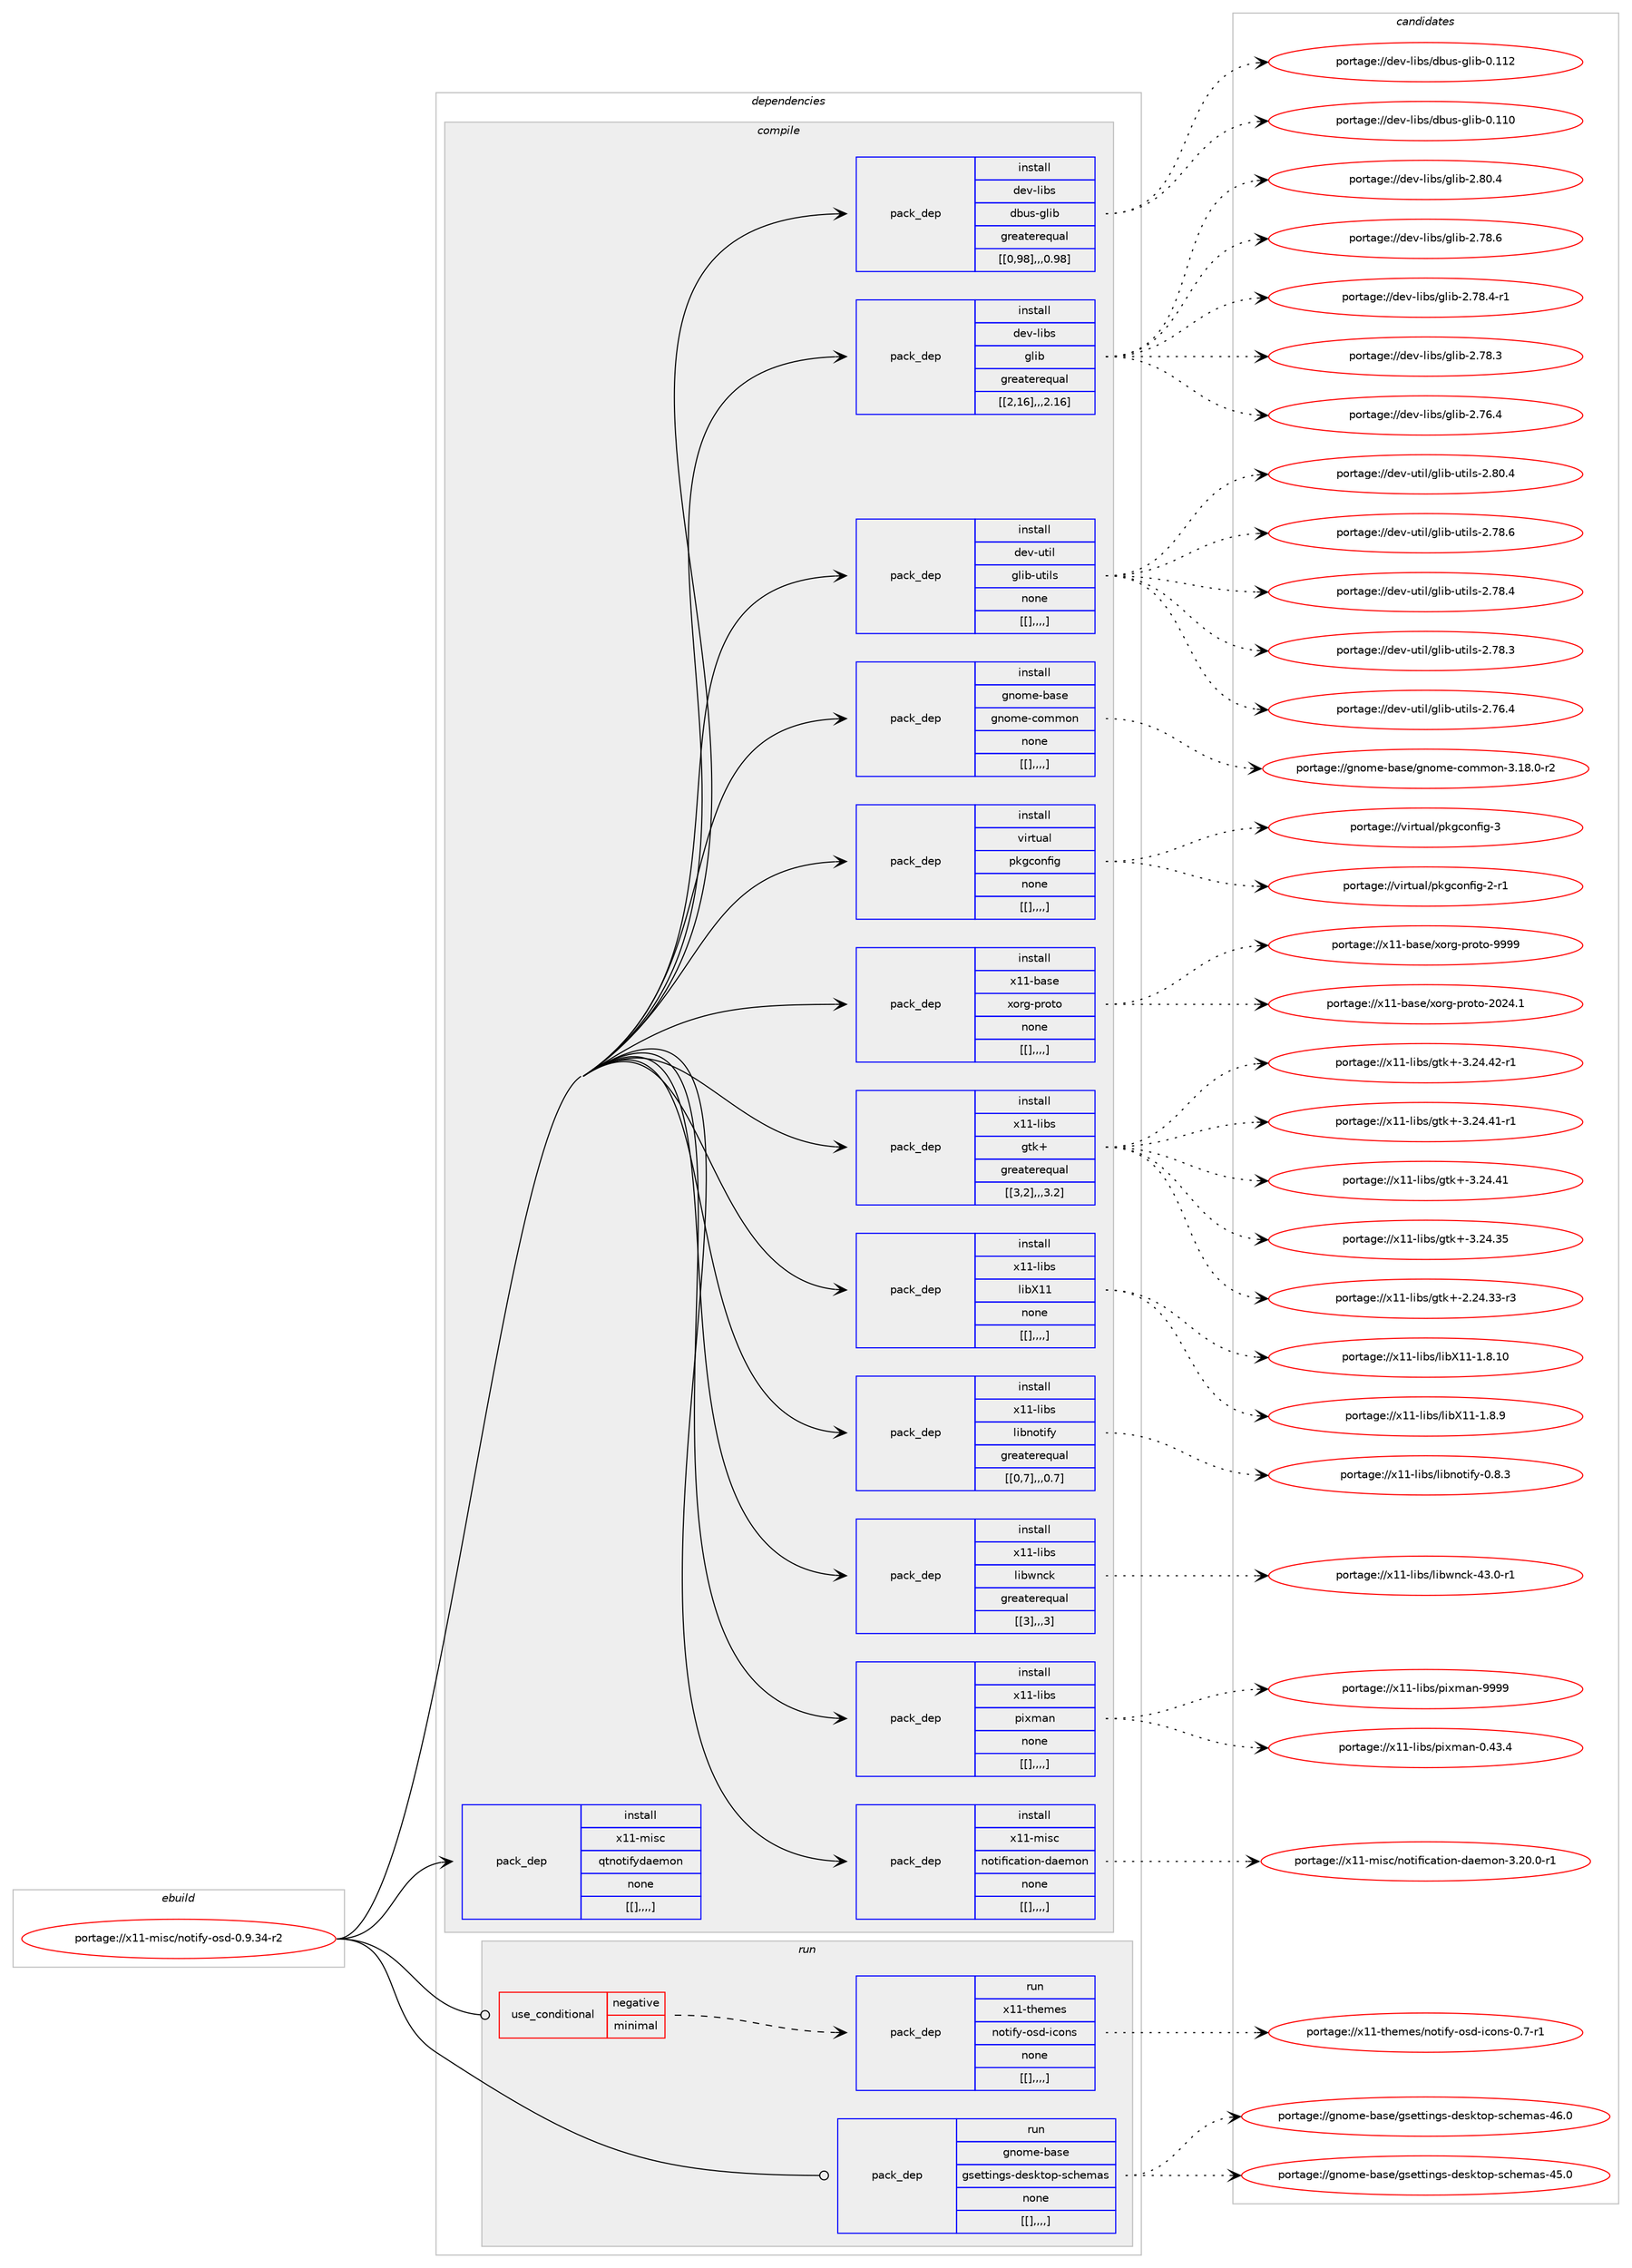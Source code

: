 digraph prolog {

# *************
# Graph options
# *************

newrank=true;
concentrate=true;
compound=true;
graph [rankdir=LR,fontname=Helvetica,fontsize=10,ranksep=1.5];#, ranksep=2.5, nodesep=0.2];
edge  [arrowhead=vee];
node  [fontname=Helvetica,fontsize=10];

# **********
# The ebuild
# **********

subgraph cluster_leftcol {
color=gray;
label=<<i>ebuild</i>>;
id [label="portage://x11-misc/notify-osd-0.9.34-r2", color=red, width=4, href="../x11-misc/notify-osd-0.9.34-r2.svg"];
}

# ****************
# The dependencies
# ****************

subgraph cluster_midcol {
color=gray;
label=<<i>dependencies</i>>;
subgraph cluster_compile {
fillcolor="#eeeeee";
style=filled;
label=<<i>compile</i>>;
subgraph pack349548 {
dependency480444 [label=<<TABLE BORDER="0" CELLBORDER="1" CELLSPACING="0" CELLPADDING="4" WIDTH="220"><TR><TD ROWSPAN="6" CELLPADDING="30">pack_dep</TD></TR><TR><TD WIDTH="110">install</TD></TR><TR><TD>dev-libs</TD></TR><TR><TD>dbus-glib</TD></TR><TR><TD>greaterequal</TD></TR><TR><TD>[[0,98],,,0.98]</TD></TR></TABLE>>, shape=none, color=blue];
}
id:e -> dependency480444:w [weight=20,style="solid",arrowhead="vee"];
subgraph pack349549 {
dependency480445 [label=<<TABLE BORDER="0" CELLBORDER="1" CELLSPACING="0" CELLPADDING="4" WIDTH="220"><TR><TD ROWSPAN="6" CELLPADDING="30">pack_dep</TD></TR><TR><TD WIDTH="110">install</TD></TR><TR><TD>dev-libs</TD></TR><TR><TD>glib</TD></TR><TR><TD>greaterequal</TD></TR><TR><TD>[[2,16],,,2.16]</TD></TR></TABLE>>, shape=none, color=blue];
}
id:e -> dependency480445:w [weight=20,style="solid",arrowhead="vee"];
subgraph pack349550 {
dependency480446 [label=<<TABLE BORDER="0" CELLBORDER="1" CELLSPACING="0" CELLPADDING="4" WIDTH="220"><TR><TD ROWSPAN="6" CELLPADDING="30">pack_dep</TD></TR><TR><TD WIDTH="110">install</TD></TR><TR><TD>dev-util</TD></TR><TR><TD>glib-utils</TD></TR><TR><TD>none</TD></TR><TR><TD>[[],,,,]</TD></TR></TABLE>>, shape=none, color=blue];
}
id:e -> dependency480446:w [weight=20,style="solid",arrowhead="vee"];
subgraph pack349551 {
dependency480447 [label=<<TABLE BORDER="0" CELLBORDER="1" CELLSPACING="0" CELLPADDING="4" WIDTH="220"><TR><TD ROWSPAN="6" CELLPADDING="30">pack_dep</TD></TR><TR><TD WIDTH="110">install</TD></TR><TR><TD>gnome-base</TD></TR><TR><TD>gnome-common</TD></TR><TR><TD>none</TD></TR><TR><TD>[[],,,,]</TD></TR></TABLE>>, shape=none, color=blue];
}
id:e -> dependency480447:w [weight=20,style="solid",arrowhead="vee"];
subgraph pack349552 {
dependency480448 [label=<<TABLE BORDER="0" CELLBORDER="1" CELLSPACING="0" CELLPADDING="4" WIDTH="220"><TR><TD ROWSPAN="6" CELLPADDING="30">pack_dep</TD></TR><TR><TD WIDTH="110">install</TD></TR><TR><TD>virtual</TD></TR><TR><TD>pkgconfig</TD></TR><TR><TD>none</TD></TR><TR><TD>[[],,,,]</TD></TR></TABLE>>, shape=none, color=blue];
}
id:e -> dependency480448:w [weight=20,style="solid",arrowhead="vee"];
subgraph pack349553 {
dependency480449 [label=<<TABLE BORDER="0" CELLBORDER="1" CELLSPACING="0" CELLPADDING="4" WIDTH="220"><TR><TD ROWSPAN="6" CELLPADDING="30">pack_dep</TD></TR><TR><TD WIDTH="110">install</TD></TR><TR><TD>x11-base</TD></TR><TR><TD>xorg-proto</TD></TR><TR><TD>none</TD></TR><TR><TD>[[],,,,]</TD></TR></TABLE>>, shape=none, color=blue];
}
id:e -> dependency480449:w [weight=20,style="solid",arrowhead="vee"];
subgraph pack349554 {
dependency480450 [label=<<TABLE BORDER="0" CELLBORDER="1" CELLSPACING="0" CELLPADDING="4" WIDTH="220"><TR><TD ROWSPAN="6" CELLPADDING="30">pack_dep</TD></TR><TR><TD WIDTH="110">install</TD></TR><TR><TD>x11-libs</TD></TR><TR><TD>gtk+</TD></TR><TR><TD>greaterequal</TD></TR><TR><TD>[[3,2],,,3.2]</TD></TR></TABLE>>, shape=none, color=blue];
}
id:e -> dependency480450:w [weight=20,style="solid",arrowhead="vee"];
subgraph pack349555 {
dependency480451 [label=<<TABLE BORDER="0" CELLBORDER="1" CELLSPACING="0" CELLPADDING="4" WIDTH="220"><TR><TD ROWSPAN="6" CELLPADDING="30">pack_dep</TD></TR><TR><TD WIDTH="110">install</TD></TR><TR><TD>x11-libs</TD></TR><TR><TD>libX11</TD></TR><TR><TD>none</TD></TR><TR><TD>[[],,,,]</TD></TR></TABLE>>, shape=none, color=blue];
}
id:e -> dependency480451:w [weight=20,style="solid",arrowhead="vee"];
subgraph pack349556 {
dependency480452 [label=<<TABLE BORDER="0" CELLBORDER="1" CELLSPACING="0" CELLPADDING="4" WIDTH="220"><TR><TD ROWSPAN="6" CELLPADDING="30">pack_dep</TD></TR><TR><TD WIDTH="110">install</TD></TR><TR><TD>x11-libs</TD></TR><TR><TD>libnotify</TD></TR><TR><TD>greaterequal</TD></TR><TR><TD>[[0,7],,,0.7]</TD></TR></TABLE>>, shape=none, color=blue];
}
id:e -> dependency480452:w [weight=20,style="solid",arrowhead="vee"];
subgraph pack349557 {
dependency480453 [label=<<TABLE BORDER="0" CELLBORDER="1" CELLSPACING="0" CELLPADDING="4" WIDTH="220"><TR><TD ROWSPAN="6" CELLPADDING="30">pack_dep</TD></TR><TR><TD WIDTH="110">install</TD></TR><TR><TD>x11-libs</TD></TR><TR><TD>libwnck</TD></TR><TR><TD>greaterequal</TD></TR><TR><TD>[[3],,,3]</TD></TR></TABLE>>, shape=none, color=blue];
}
id:e -> dependency480453:w [weight=20,style="solid",arrowhead="vee"];
subgraph pack349558 {
dependency480454 [label=<<TABLE BORDER="0" CELLBORDER="1" CELLSPACING="0" CELLPADDING="4" WIDTH="220"><TR><TD ROWSPAN="6" CELLPADDING="30">pack_dep</TD></TR><TR><TD WIDTH="110">install</TD></TR><TR><TD>x11-libs</TD></TR><TR><TD>pixman</TD></TR><TR><TD>none</TD></TR><TR><TD>[[],,,,]</TD></TR></TABLE>>, shape=none, color=blue];
}
id:e -> dependency480454:w [weight=20,style="solid",arrowhead="vee"];
subgraph pack349559 {
dependency480455 [label=<<TABLE BORDER="0" CELLBORDER="1" CELLSPACING="0" CELLPADDING="4" WIDTH="220"><TR><TD ROWSPAN="6" CELLPADDING="30">pack_dep</TD></TR><TR><TD WIDTH="110">install</TD></TR><TR><TD>x11-misc</TD></TR><TR><TD>notification-daemon</TD></TR><TR><TD>none</TD></TR><TR><TD>[[],,,,]</TD></TR></TABLE>>, shape=none, color=blue];
}
id:e -> dependency480455:w [weight=20,style="solid",arrowhead="vee"];
subgraph pack349560 {
dependency480456 [label=<<TABLE BORDER="0" CELLBORDER="1" CELLSPACING="0" CELLPADDING="4" WIDTH="220"><TR><TD ROWSPAN="6" CELLPADDING="30">pack_dep</TD></TR><TR><TD WIDTH="110">install</TD></TR><TR><TD>x11-misc</TD></TR><TR><TD>qtnotifydaemon</TD></TR><TR><TD>none</TD></TR><TR><TD>[[],,,,]</TD></TR></TABLE>>, shape=none, color=blue];
}
id:e -> dependency480456:w [weight=20,style="solid",arrowhead="vee"];
}
subgraph cluster_compileandrun {
fillcolor="#eeeeee";
style=filled;
label=<<i>compile and run</i>>;
}
subgraph cluster_run {
fillcolor="#eeeeee";
style=filled;
label=<<i>run</i>>;
subgraph cond127366 {
dependency480457 [label=<<TABLE BORDER="0" CELLBORDER="1" CELLSPACING="0" CELLPADDING="4"><TR><TD ROWSPAN="3" CELLPADDING="10">use_conditional</TD></TR><TR><TD>negative</TD></TR><TR><TD>minimal</TD></TR></TABLE>>, shape=none, color=red];
subgraph pack349561 {
dependency480458 [label=<<TABLE BORDER="0" CELLBORDER="1" CELLSPACING="0" CELLPADDING="4" WIDTH="220"><TR><TD ROWSPAN="6" CELLPADDING="30">pack_dep</TD></TR><TR><TD WIDTH="110">run</TD></TR><TR><TD>x11-themes</TD></TR><TR><TD>notify-osd-icons</TD></TR><TR><TD>none</TD></TR><TR><TD>[[],,,,]</TD></TR></TABLE>>, shape=none, color=blue];
}
dependency480457:e -> dependency480458:w [weight=20,style="dashed",arrowhead="vee"];
}
id:e -> dependency480457:w [weight=20,style="solid",arrowhead="odot"];
subgraph pack349562 {
dependency480459 [label=<<TABLE BORDER="0" CELLBORDER="1" CELLSPACING="0" CELLPADDING="4" WIDTH="220"><TR><TD ROWSPAN="6" CELLPADDING="30">pack_dep</TD></TR><TR><TD WIDTH="110">run</TD></TR><TR><TD>gnome-base</TD></TR><TR><TD>gsettings-desktop-schemas</TD></TR><TR><TD>none</TD></TR><TR><TD>[[],,,,]</TD></TR></TABLE>>, shape=none, color=blue];
}
id:e -> dependency480459:w [weight=20,style="solid",arrowhead="odot"];
}
}

# **************
# The candidates
# **************

subgraph cluster_choices {
rank=same;
color=gray;
label=<<i>candidates</i>>;

subgraph choice349548 {
color=black;
nodesep=1;
choice100101118451081059811547100981171154510310810598454846494950 [label="portage://dev-libs/dbus-glib-0.112", color=red, width=4,href="../dev-libs/dbus-glib-0.112.svg"];
choice100101118451081059811547100981171154510310810598454846494948 [label="portage://dev-libs/dbus-glib-0.110", color=red, width=4,href="../dev-libs/dbus-glib-0.110.svg"];
dependency480444:e -> choice100101118451081059811547100981171154510310810598454846494950:w [style=dotted,weight="100"];
dependency480444:e -> choice100101118451081059811547100981171154510310810598454846494948:w [style=dotted,weight="100"];
}
subgraph choice349549 {
color=black;
nodesep=1;
choice1001011184510810598115471031081059845504656484652 [label="portage://dev-libs/glib-2.80.4", color=red, width=4,href="../dev-libs/glib-2.80.4.svg"];
choice1001011184510810598115471031081059845504655564654 [label="portage://dev-libs/glib-2.78.6", color=red, width=4,href="../dev-libs/glib-2.78.6.svg"];
choice10010111845108105981154710310810598455046555646524511449 [label="portage://dev-libs/glib-2.78.4-r1", color=red, width=4,href="../dev-libs/glib-2.78.4-r1.svg"];
choice1001011184510810598115471031081059845504655564651 [label="portage://dev-libs/glib-2.78.3", color=red, width=4,href="../dev-libs/glib-2.78.3.svg"];
choice1001011184510810598115471031081059845504655544652 [label="portage://dev-libs/glib-2.76.4", color=red, width=4,href="../dev-libs/glib-2.76.4.svg"];
dependency480445:e -> choice1001011184510810598115471031081059845504656484652:w [style=dotted,weight="100"];
dependency480445:e -> choice1001011184510810598115471031081059845504655564654:w [style=dotted,weight="100"];
dependency480445:e -> choice10010111845108105981154710310810598455046555646524511449:w [style=dotted,weight="100"];
dependency480445:e -> choice1001011184510810598115471031081059845504655564651:w [style=dotted,weight="100"];
dependency480445:e -> choice1001011184510810598115471031081059845504655544652:w [style=dotted,weight="100"];
}
subgraph choice349550 {
color=black;
nodesep=1;
choice1001011184511711610510847103108105984511711610510811545504656484652 [label="portage://dev-util/glib-utils-2.80.4", color=red, width=4,href="../dev-util/glib-utils-2.80.4.svg"];
choice1001011184511711610510847103108105984511711610510811545504655564654 [label="portage://dev-util/glib-utils-2.78.6", color=red, width=4,href="../dev-util/glib-utils-2.78.6.svg"];
choice1001011184511711610510847103108105984511711610510811545504655564652 [label="portage://dev-util/glib-utils-2.78.4", color=red, width=4,href="../dev-util/glib-utils-2.78.4.svg"];
choice1001011184511711610510847103108105984511711610510811545504655564651 [label="portage://dev-util/glib-utils-2.78.3", color=red, width=4,href="../dev-util/glib-utils-2.78.3.svg"];
choice1001011184511711610510847103108105984511711610510811545504655544652 [label="portage://dev-util/glib-utils-2.76.4", color=red, width=4,href="../dev-util/glib-utils-2.76.4.svg"];
dependency480446:e -> choice1001011184511711610510847103108105984511711610510811545504656484652:w [style=dotted,weight="100"];
dependency480446:e -> choice1001011184511711610510847103108105984511711610510811545504655564654:w [style=dotted,weight="100"];
dependency480446:e -> choice1001011184511711610510847103108105984511711610510811545504655564652:w [style=dotted,weight="100"];
dependency480446:e -> choice1001011184511711610510847103108105984511711610510811545504655564651:w [style=dotted,weight="100"];
dependency480446:e -> choice1001011184511711610510847103108105984511711610510811545504655544652:w [style=dotted,weight="100"];
}
subgraph choice349551 {
color=black;
nodesep=1;
choice103110111109101459897115101471031101111091014599111109109111110455146495646484511450 [label="portage://gnome-base/gnome-common-3.18.0-r2", color=red, width=4,href="../gnome-base/gnome-common-3.18.0-r2.svg"];
dependency480447:e -> choice103110111109101459897115101471031101111091014599111109109111110455146495646484511450:w [style=dotted,weight="100"];
}
subgraph choice349552 {
color=black;
nodesep=1;
choice1181051141161179710847112107103991111101021051034551 [label="portage://virtual/pkgconfig-3", color=red, width=4,href="../virtual/pkgconfig-3.svg"];
choice11810511411611797108471121071039911111010210510345504511449 [label="portage://virtual/pkgconfig-2-r1", color=red, width=4,href="../virtual/pkgconfig-2-r1.svg"];
dependency480448:e -> choice1181051141161179710847112107103991111101021051034551:w [style=dotted,weight="100"];
dependency480448:e -> choice11810511411611797108471121071039911111010210510345504511449:w [style=dotted,weight="100"];
}
subgraph choice349553 {
color=black;
nodesep=1;
choice120494945989711510147120111114103451121141111161114557575757 [label="portage://x11-base/xorg-proto-9999", color=red, width=4,href="../x11-base/xorg-proto-9999.svg"];
choice1204949459897115101471201111141034511211411111611145504850524649 [label="portage://x11-base/xorg-proto-2024.1", color=red, width=4,href="../x11-base/xorg-proto-2024.1.svg"];
dependency480449:e -> choice120494945989711510147120111114103451121141111161114557575757:w [style=dotted,weight="100"];
dependency480449:e -> choice1204949459897115101471201111141034511211411111611145504850524649:w [style=dotted,weight="100"];
}
subgraph choice349554 {
color=black;
nodesep=1;
choice12049494510810598115471031161074345514650524652504511449 [label="portage://x11-libs/gtk+-3.24.42-r1", color=red, width=4,href="../x11-libs/gtk+-3.24.42-r1.svg"];
choice12049494510810598115471031161074345514650524652494511449 [label="portage://x11-libs/gtk+-3.24.41-r1", color=red, width=4,href="../x11-libs/gtk+-3.24.41-r1.svg"];
choice1204949451081059811547103116107434551465052465249 [label="portage://x11-libs/gtk+-3.24.41", color=red, width=4,href="../x11-libs/gtk+-3.24.41.svg"];
choice1204949451081059811547103116107434551465052465153 [label="portage://x11-libs/gtk+-3.24.35", color=red, width=4,href="../x11-libs/gtk+-3.24.35.svg"];
choice12049494510810598115471031161074345504650524651514511451 [label="portage://x11-libs/gtk+-2.24.33-r3", color=red, width=4,href="../x11-libs/gtk+-2.24.33-r3.svg"];
dependency480450:e -> choice12049494510810598115471031161074345514650524652504511449:w [style=dotted,weight="100"];
dependency480450:e -> choice12049494510810598115471031161074345514650524652494511449:w [style=dotted,weight="100"];
dependency480450:e -> choice1204949451081059811547103116107434551465052465249:w [style=dotted,weight="100"];
dependency480450:e -> choice1204949451081059811547103116107434551465052465153:w [style=dotted,weight="100"];
dependency480450:e -> choice12049494510810598115471031161074345504650524651514511451:w [style=dotted,weight="100"];
}
subgraph choice349555 {
color=black;
nodesep=1;
choice12049494510810598115471081059888494945494656464948 [label="portage://x11-libs/libX11-1.8.10", color=red, width=4,href="../x11-libs/libX11-1.8.10.svg"];
choice120494945108105981154710810598884949454946564657 [label="portage://x11-libs/libX11-1.8.9", color=red, width=4,href="../x11-libs/libX11-1.8.9.svg"];
dependency480451:e -> choice12049494510810598115471081059888494945494656464948:w [style=dotted,weight="100"];
dependency480451:e -> choice120494945108105981154710810598884949454946564657:w [style=dotted,weight="100"];
}
subgraph choice349556 {
color=black;
nodesep=1;
choice120494945108105981154710810598110111116105102121454846564651 [label="portage://x11-libs/libnotify-0.8.3", color=red, width=4,href="../x11-libs/libnotify-0.8.3.svg"];
dependency480452:e -> choice120494945108105981154710810598110111116105102121454846564651:w [style=dotted,weight="100"];
}
subgraph choice349557 {
color=black;
nodesep=1;
choice1204949451081059811547108105981191109910745525146484511449 [label="portage://x11-libs/libwnck-43.0-r1", color=red, width=4,href="../x11-libs/libwnck-43.0-r1.svg"];
dependency480453:e -> choice1204949451081059811547108105981191109910745525146484511449:w [style=dotted,weight="100"];
}
subgraph choice349558 {
color=black;
nodesep=1;
choice1204949451081059811547112105120109971104557575757 [label="portage://x11-libs/pixman-9999", color=red, width=4,href="../x11-libs/pixman-9999.svg"];
choice12049494510810598115471121051201099711045484652514652 [label="portage://x11-libs/pixman-0.43.4", color=red, width=4,href="../x11-libs/pixman-0.43.4.svg"];
dependency480454:e -> choice1204949451081059811547112105120109971104557575757:w [style=dotted,weight="100"];
dependency480454:e -> choice12049494510810598115471121051201099711045484652514652:w [style=dotted,weight="100"];
}
subgraph choice349559 {
color=black;
nodesep=1;
choice120494945109105115994711011111610510210599971161051111104510097101109111110455146504846484511449 [label="portage://x11-misc/notification-daemon-3.20.0-r1", color=red, width=4,href="../x11-misc/notification-daemon-3.20.0-r1.svg"];
dependency480455:e -> choice120494945109105115994711011111610510210599971161051111104510097101109111110455146504846484511449:w [style=dotted,weight="100"];
}
subgraph choice349560 {
color=black;
nodesep=1;
}
subgraph choice349561 {
color=black;
nodesep=1;
choice12049494511610410110910111547110111116105102121451111151004510599111110115454846554511449 [label="portage://x11-themes/notify-osd-icons-0.7-r1", color=red, width=4,href="../x11-themes/notify-osd-icons-0.7-r1.svg"];
dependency480458:e -> choice12049494511610410110910111547110111116105102121451111151004510599111110115454846554511449:w [style=dotted,weight="100"];
}
subgraph choice349562 {
color=black;
nodesep=1;
choice10311011110910145989711510147103115101116116105110103115451001011151071161111124511599104101109971154552544648 [label="portage://gnome-base/gsettings-desktop-schemas-46.0", color=red, width=4,href="../gnome-base/gsettings-desktop-schemas-46.0.svg"];
choice10311011110910145989711510147103115101116116105110103115451001011151071161111124511599104101109971154552534648 [label="portage://gnome-base/gsettings-desktop-schemas-45.0", color=red, width=4,href="../gnome-base/gsettings-desktop-schemas-45.0.svg"];
dependency480459:e -> choice10311011110910145989711510147103115101116116105110103115451001011151071161111124511599104101109971154552544648:w [style=dotted,weight="100"];
dependency480459:e -> choice10311011110910145989711510147103115101116116105110103115451001011151071161111124511599104101109971154552534648:w [style=dotted,weight="100"];
}
}

}
